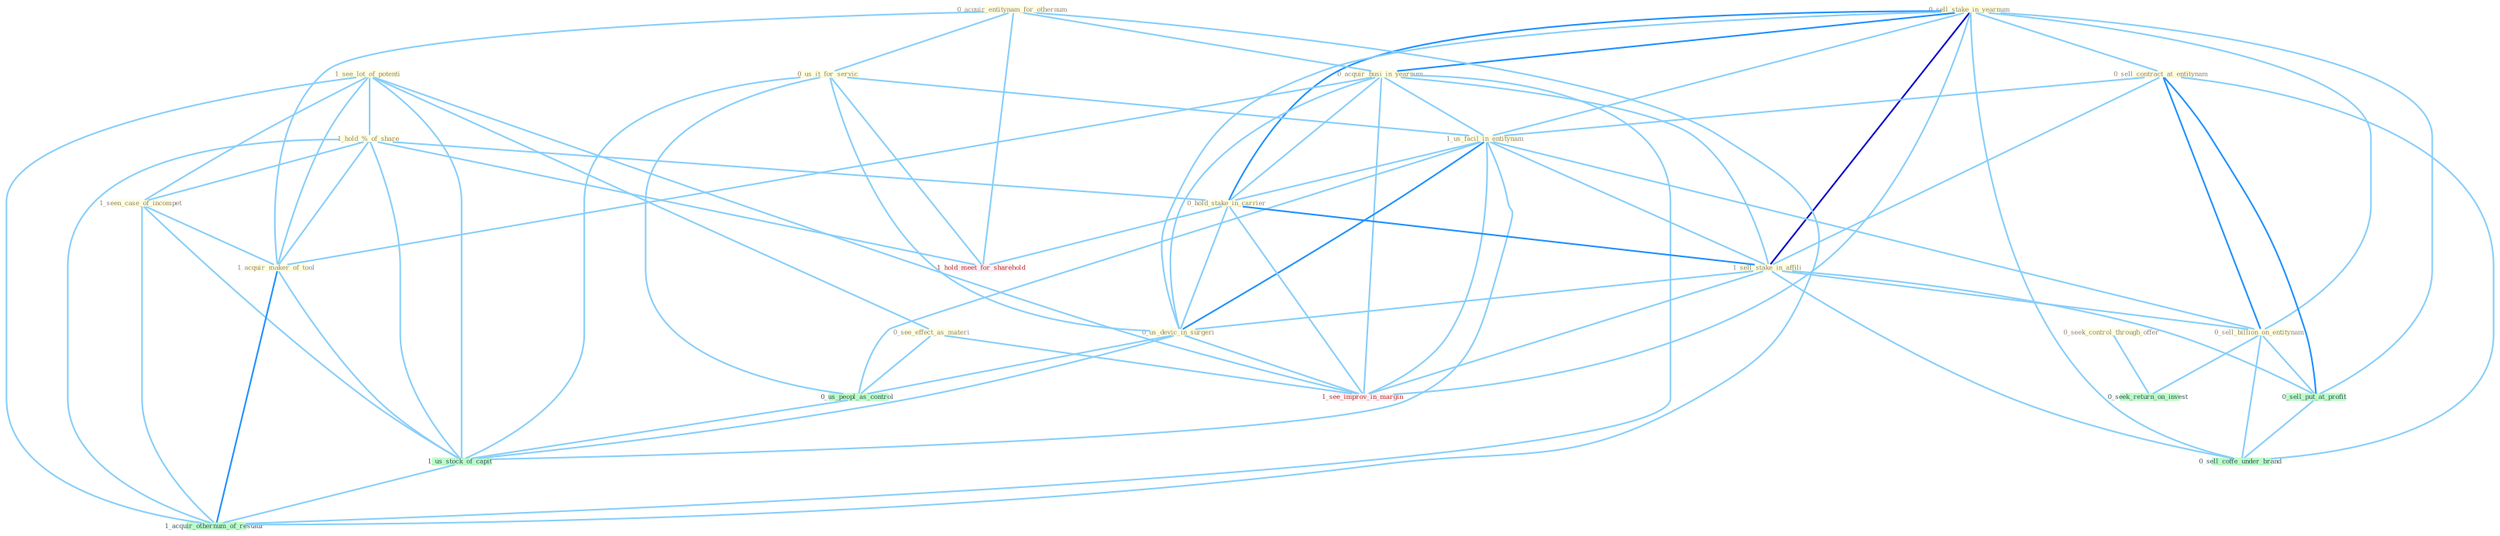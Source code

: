 Graph G{ 
    node
    [shape=polygon,style=filled,width=.5,height=.06,color="#BDFCC9",fixedsize=true,fontsize=4,
    fontcolor="#2f4f4f"];
    {node
    [color="#ffffe0", fontcolor="#8b7d6b"] "1_see_lot_of_potenti " "0_sell_stake_in_yearnum " "0_see_effect_as_materi " "0_acquir_entitynam_for_othernum " "1_hold_%_of_share " "0_us_it_for_servic " "0_acquir_busi_in_yearnum " "0_sell_contract_at_entitynam " "1_us_facil_in_entitynam " "1_seen_case_of_incompet " "0_hold_stake_in_carrier " "1_sell_stake_in_affili " "0_seek_control_through_offer " "0_us_devic_in_surgeri " "0_sell_billion_on_entitynam " "1_acquir_maker_of_tool "}
{node [color="#fff0f5", fontcolor="#b22222"] "1_see_improv_in_margin " "1_hold_meet_for_sharehold "}
edge [color="#B0E2FF"];

	"1_see_lot_of_potenti " -- "0_see_effect_as_materi " [w="1", color="#87cefa" ];
	"1_see_lot_of_potenti " -- "1_hold_%_of_share " [w="1", color="#87cefa" ];
	"1_see_lot_of_potenti " -- "1_seen_case_of_incompet " [w="1", color="#87cefa" ];
	"1_see_lot_of_potenti " -- "1_acquir_maker_of_tool " [w="1", color="#87cefa" ];
	"1_see_lot_of_potenti " -- "1_us_stock_of_capit " [w="1", color="#87cefa" ];
	"1_see_lot_of_potenti " -- "1_see_improv_in_margin " [w="1", color="#87cefa" ];
	"1_see_lot_of_potenti " -- "1_acquir_othernum_of_restaur " [w="1", color="#87cefa" ];
	"0_sell_stake_in_yearnum " -- "0_acquir_busi_in_yearnum " [w="2", color="#1e90ff" , len=0.8];
	"0_sell_stake_in_yearnum " -- "0_sell_contract_at_entitynam " [w="1", color="#87cefa" ];
	"0_sell_stake_in_yearnum " -- "1_us_facil_in_entitynam " [w="1", color="#87cefa" ];
	"0_sell_stake_in_yearnum " -- "0_hold_stake_in_carrier " [w="2", color="#1e90ff" , len=0.8];
	"0_sell_stake_in_yearnum " -- "1_sell_stake_in_affili " [w="3", color="#0000cd" , len=0.6];
	"0_sell_stake_in_yearnum " -- "0_us_devic_in_surgeri " [w="1", color="#87cefa" ];
	"0_sell_stake_in_yearnum " -- "0_sell_billion_on_entitynam " [w="1", color="#87cefa" ];
	"0_sell_stake_in_yearnum " -- "0_sell_put_at_profit " [w="1", color="#87cefa" ];
	"0_sell_stake_in_yearnum " -- "1_see_improv_in_margin " [w="1", color="#87cefa" ];
	"0_sell_stake_in_yearnum " -- "0_sell_coffe_under_brand " [w="1", color="#87cefa" ];
	"0_see_effect_as_materi " -- "0_us_peopl_as_control " [w="1", color="#87cefa" ];
	"0_see_effect_as_materi " -- "1_see_improv_in_margin " [w="1", color="#87cefa" ];
	"0_acquir_entitynam_for_othernum " -- "0_us_it_for_servic " [w="1", color="#87cefa" ];
	"0_acquir_entitynam_for_othernum " -- "0_acquir_busi_in_yearnum " [w="1", color="#87cefa" ];
	"0_acquir_entitynam_for_othernum " -- "1_acquir_maker_of_tool " [w="1", color="#87cefa" ];
	"0_acquir_entitynam_for_othernum " -- "1_hold_meet_for_sharehold " [w="1", color="#87cefa" ];
	"0_acquir_entitynam_for_othernum " -- "1_acquir_othernum_of_restaur " [w="1", color="#87cefa" ];
	"1_hold_%_of_share " -- "1_seen_case_of_incompet " [w="1", color="#87cefa" ];
	"1_hold_%_of_share " -- "0_hold_stake_in_carrier " [w="1", color="#87cefa" ];
	"1_hold_%_of_share " -- "1_acquir_maker_of_tool " [w="1", color="#87cefa" ];
	"1_hold_%_of_share " -- "1_us_stock_of_capit " [w="1", color="#87cefa" ];
	"1_hold_%_of_share " -- "1_hold_meet_for_sharehold " [w="1", color="#87cefa" ];
	"1_hold_%_of_share " -- "1_acquir_othernum_of_restaur " [w="1", color="#87cefa" ];
	"0_us_it_for_servic " -- "1_us_facil_in_entitynam " [w="1", color="#87cefa" ];
	"0_us_it_for_servic " -- "0_us_devic_in_surgeri " [w="1", color="#87cefa" ];
	"0_us_it_for_servic " -- "0_us_peopl_as_control " [w="1", color="#87cefa" ];
	"0_us_it_for_servic " -- "1_us_stock_of_capit " [w="1", color="#87cefa" ];
	"0_us_it_for_servic " -- "1_hold_meet_for_sharehold " [w="1", color="#87cefa" ];
	"0_acquir_busi_in_yearnum " -- "1_us_facil_in_entitynam " [w="1", color="#87cefa" ];
	"0_acquir_busi_in_yearnum " -- "0_hold_stake_in_carrier " [w="1", color="#87cefa" ];
	"0_acquir_busi_in_yearnum " -- "1_sell_stake_in_affili " [w="1", color="#87cefa" ];
	"0_acquir_busi_in_yearnum " -- "0_us_devic_in_surgeri " [w="1", color="#87cefa" ];
	"0_acquir_busi_in_yearnum " -- "1_acquir_maker_of_tool " [w="1", color="#87cefa" ];
	"0_acquir_busi_in_yearnum " -- "1_see_improv_in_margin " [w="1", color="#87cefa" ];
	"0_acquir_busi_in_yearnum " -- "1_acquir_othernum_of_restaur " [w="1", color="#87cefa" ];
	"0_sell_contract_at_entitynam " -- "1_us_facil_in_entitynam " [w="1", color="#87cefa" ];
	"0_sell_contract_at_entitynam " -- "1_sell_stake_in_affili " [w="1", color="#87cefa" ];
	"0_sell_contract_at_entitynam " -- "0_sell_billion_on_entitynam " [w="2", color="#1e90ff" , len=0.8];
	"0_sell_contract_at_entitynam " -- "0_sell_put_at_profit " [w="2", color="#1e90ff" , len=0.8];
	"0_sell_contract_at_entitynam " -- "0_sell_coffe_under_brand " [w="1", color="#87cefa" ];
	"1_us_facil_in_entitynam " -- "0_hold_stake_in_carrier " [w="1", color="#87cefa" ];
	"1_us_facil_in_entitynam " -- "1_sell_stake_in_affili " [w="1", color="#87cefa" ];
	"1_us_facil_in_entitynam " -- "0_us_devic_in_surgeri " [w="2", color="#1e90ff" , len=0.8];
	"1_us_facil_in_entitynam " -- "0_sell_billion_on_entitynam " [w="1", color="#87cefa" ];
	"1_us_facil_in_entitynam " -- "0_us_peopl_as_control " [w="1", color="#87cefa" ];
	"1_us_facil_in_entitynam " -- "1_us_stock_of_capit " [w="1", color="#87cefa" ];
	"1_us_facil_in_entitynam " -- "1_see_improv_in_margin " [w="1", color="#87cefa" ];
	"1_seen_case_of_incompet " -- "1_acquir_maker_of_tool " [w="1", color="#87cefa" ];
	"1_seen_case_of_incompet " -- "1_us_stock_of_capit " [w="1", color="#87cefa" ];
	"1_seen_case_of_incompet " -- "1_acquir_othernum_of_restaur " [w="1", color="#87cefa" ];
	"0_hold_stake_in_carrier " -- "1_sell_stake_in_affili " [w="2", color="#1e90ff" , len=0.8];
	"0_hold_stake_in_carrier " -- "0_us_devic_in_surgeri " [w="1", color="#87cefa" ];
	"0_hold_stake_in_carrier " -- "1_see_improv_in_margin " [w="1", color="#87cefa" ];
	"0_hold_stake_in_carrier " -- "1_hold_meet_for_sharehold " [w="1", color="#87cefa" ];
	"1_sell_stake_in_affili " -- "0_us_devic_in_surgeri " [w="1", color="#87cefa" ];
	"1_sell_stake_in_affili " -- "0_sell_billion_on_entitynam " [w="1", color="#87cefa" ];
	"1_sell_stake_in_affili " -- "0_sell_put_at_profit " [w="1", color="#87cefa" ];
	"1_sell_stake_in_affili " -- "1_see_improv_in_margin " [w="1", color="#87cefa" ];
	"1_sell_stake_in_affili " -- "0_sell_coffe_under_brand " [w="1", color="#87cefa" ];
	"0_seek_control_through_offer " -- "0_seek_return_on_invest " [w="1", color="#87cefa" ];
	"0_us_devic_in_surgeri " -- "0_us_peopl_as_control " [w="1", color="#87cefa" ];
	"0_us_devic_in_surgeri " -- "1_us_stock_of_capit " [w="1", color="#87cefa" ];
	"0_us_devic_in_surgeri " -- "1_see_improv_in_margin " [w="1", color="#87cefa" ];
	"0_sell_billion_on_entitynam " -- "0_sell_put_at_profit " [w="1", color="#87cefa" ];
	"0_sell_billion_on_entitynam " -- "0_seek_return_on_invest " [w="1", color="#87cefa" ];
	"0_sell_billion_on_entitynam " -- "0_sell_coffe_under_brand " [w="1", color="#87cefa" ];
	"1_acquir_maker_of_tool " -- "1_us_stock_of_capit " [w="1", color="#87cefa" ];
	"1_acquir_maker_of_tool " -- "1_acquir_othernum_of_restaur " [w="2", color="#1e90ff" , len=0.8];
	"0_us_peopl_as_control " -- "1_us_stock_of_capit " [w="1", color="#87cefa" ];
	"0_sell_put_at_profit " -- "0_sell_coffe_under_brand " [w="1", color="#87cefa" ];
	"1_us_stock_of_capit " -- "1_acquir_othernum_of_restaur " [w="1", color="#87cefa" ];
}